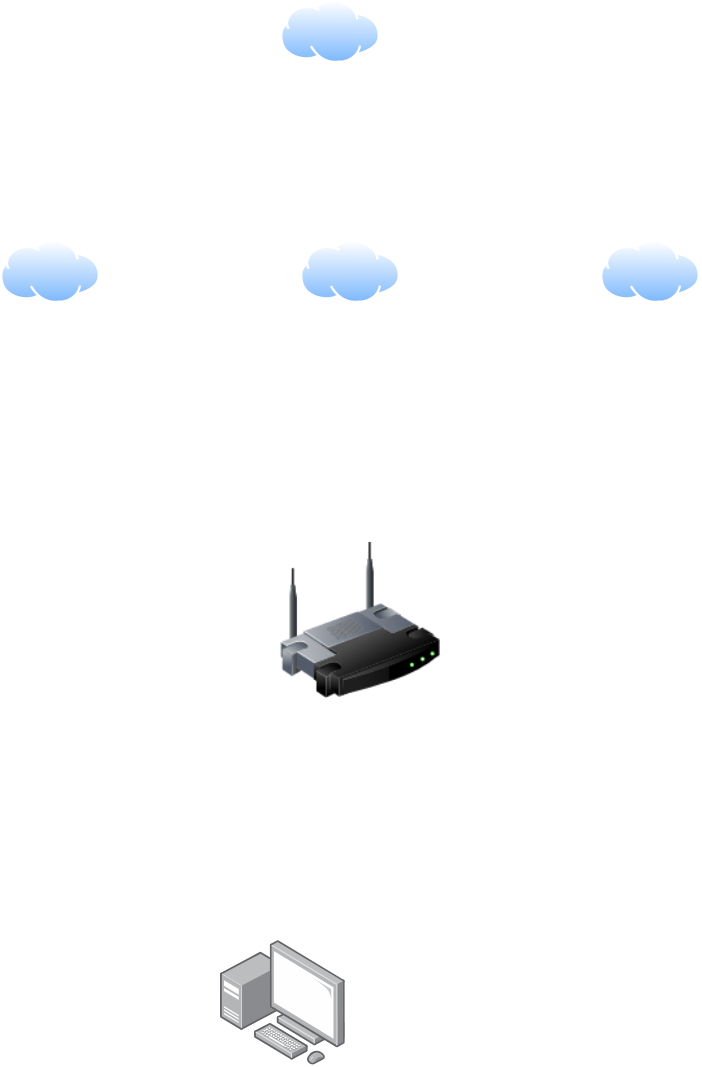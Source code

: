 <mxfile version="22.1.21" type="github">
  <diagram id="C5RBs43oDa-KdzZeNtuy" name="Page-1">
    <mxGraphModel dx="1026" dy="614" grid="1" gridSize="10" guides="1" tooltips="1" connect="1" arrows="1" fold="1" page="1" pageScale="1" pageWidth="827" pageHeight="1169" math="0" shadow="0">
      <root>
        <mxCell id="WIyWlLk6GJQsqaUBKTNV-0" />
        <mxCell id="WIyWlLk6GJQsqaUBKTNV-1" parent="WIyWlLk6GJQsqaUBKTNV-0" />
        <mxCell id="ZXnee7eRB7FDT21YNNPP-1" value="" style="image;html=1;image=img/lib/clip_art/networking/Wireless_Router_128x128.png" vertex="1" parent="WIyWlLk6GJQsqaUBKTNV-1">
          <mxGeometry x="370" y="280" width="80" height="80" as="geometry" />
        </mxCell>
        <mxCell id="ZXnee7eRB7FDT21YNNPP-2" value="" style="image;aspect=fixed;perimeter=ellipsePerimeter;html=1;align=center;shadow=0;dashed=0;spacingTop=3;image=img/lib/active_directory/internet_cloud.svg;" vertex="1" parent="WIyWlLk6GJQsqaUBKTNV-1">
          <mxGeometry x="380" y="130" width="50" height="31.5" as="geometry" />
        </mxCell>
        <mxCell id="ZXnee7eRB7FDT21YNNPP-3" value="" style="image;aspect=fixed;perimeter=ellipsePerimeter;html=1;align=center;shadow=0;dashed=0;spacingTop=3;image=img/lib/active_directory/internet_cloud.svg;" vertex="1" parent="WIyWlLk6GJQsqaUBKTNV-1">
          <mxGeometry x="230" y="130" width="50" height="31.5" as="geometry" />
        </mxCell>
        <mxCell id="ZXnee7eRB7FDT21YNNPP-4" value="" style="image;aspect=fixed;perimeter=ellipsePerimeter;html=1;align=center;shadow=0;dashed=0;spacingTop=3;image=img/lib/active_directory/internet_cloud.svg;" vertex="1" parent="WIyWlLk6GJQsqaUBKTNV-1">
          <mxGeometry x="530" y="130" width="50" height="31.5" as="geometry" />
        </mxCell>
        <mxCell id="ZXnee7eRB7FDT21YNNPP-5" value="" style="image;aspect=fixed;perimeter=ellipsePerimeter;html=1;align=center;shadow=0;dashed=0;spacingTop=3;image=img/lib/active_directory/internet_cloud.svg;" vertex="1" parent="WIyWlLk6GJQsqaUBKTNV-1">
          <mxGeometry x="370" y="10" width="50" height="31.5" as="geometry" />
        </mxCell>
        <mxCell id="ZXnee7eRB7FDT21YNNPP-6" value="" style="image;points=[];aspect=fixed;html=1;align=center;shadow=0;dashed=0;image=img/lib/allied_telesis/computer_and_terminals/Personal_Computer_with_Server.svg;" vertex="1" parent="WIyWlLk6GJQsqaUBKTNV-1">
          <mxGeometry x="340" y="480" width="62.4" height="62.4" as="geometry" />
        </mxCell>
      </root>
    </mxGraphModel>
  </diagram>
</mxfile>
